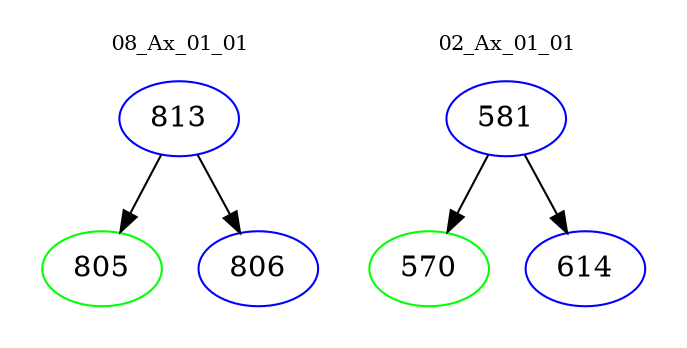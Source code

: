digraph{
subgraph cluster_0 {
color = white
label = "08_Ax_01_01";
fontsize=10;
T0_813 [label="813", color="blue"]
T0_813 -> T0_805 [color="black"]
T0_805 [label="805", color="green"]
T0_813 -> T0_806 [color="black"]
T0_806 [label="806", color="blue"]
}
subgraph cluster_1 {
color = white
label = "02_Ax_01_01";
fontsize=10;
T1_581 [label="581", color="blue"]
T1_581 -> T1_570 [color="black"]
T1_570 [label="570", color="green"]
T1_581 -> T1_614 [color="black"]
T1_614 [label="614", color="blue"]
}
}
